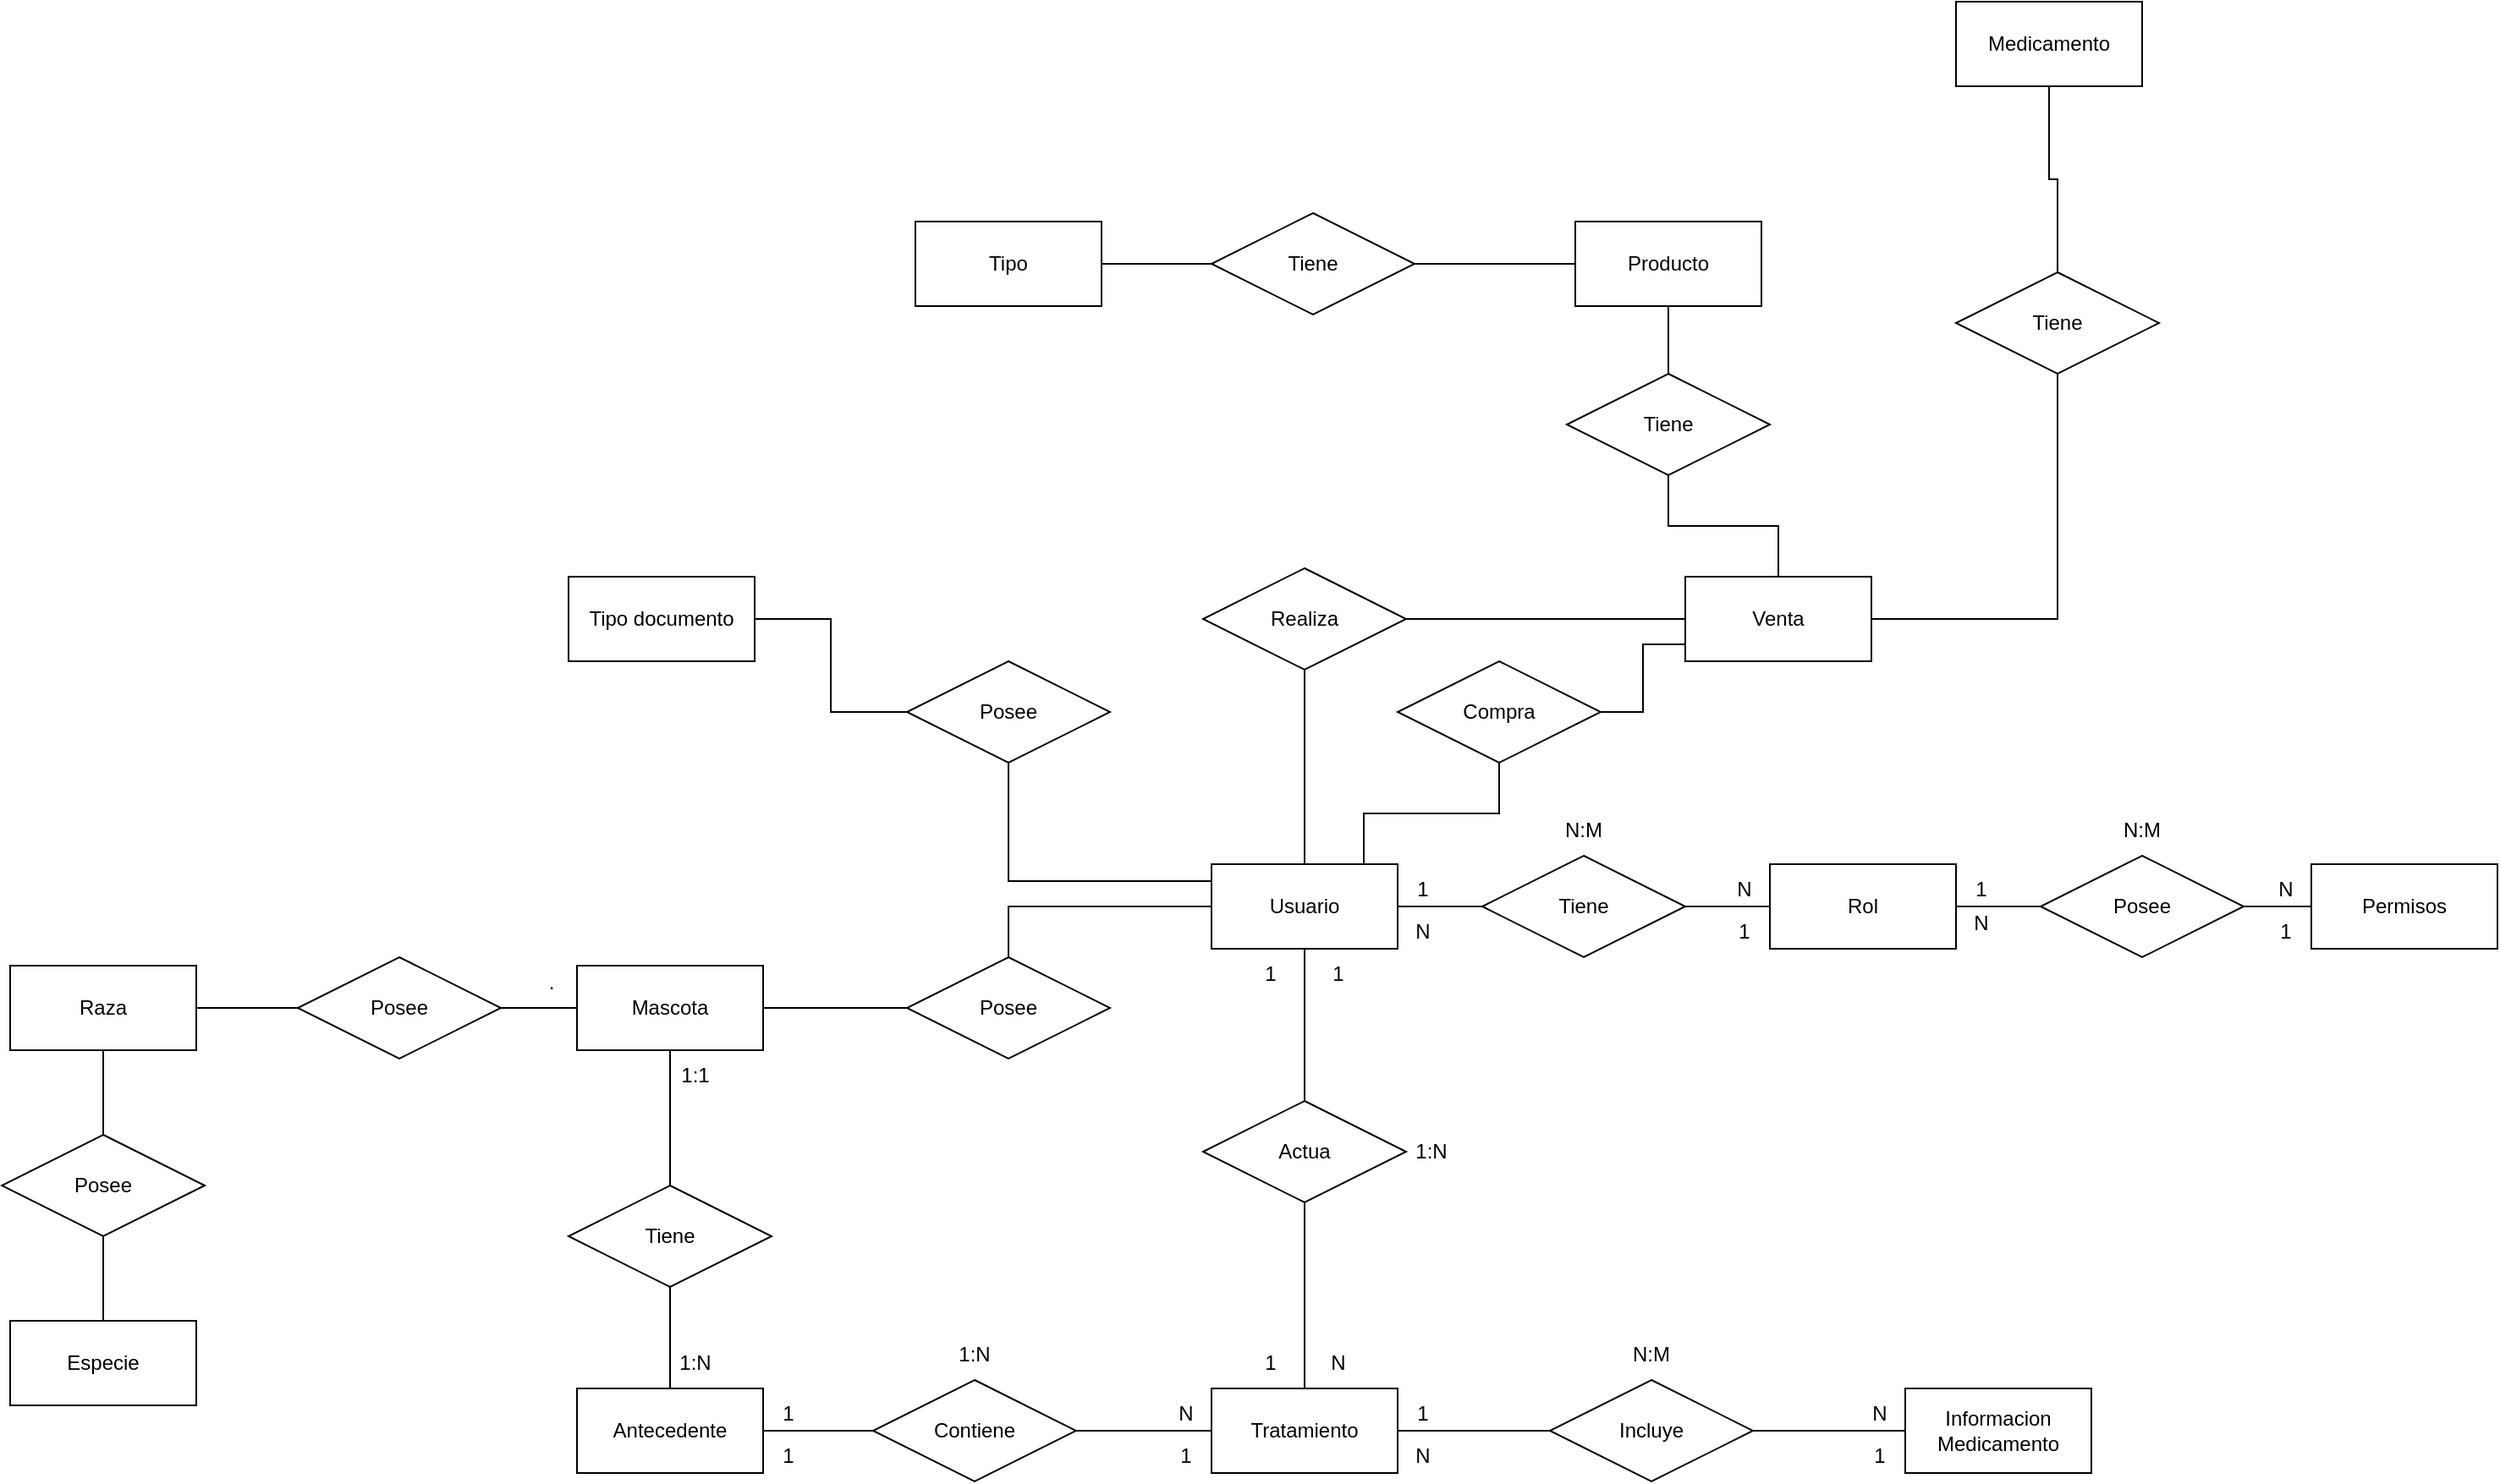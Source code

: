 <mxfile version="28.1.1">
  <diagram name="Página-1" id="5G2kjNnsktbM-zgSGdSU">
    <mxGraphModel dx="2002" dy="1856" grid="1" gridSize="10" guides="1" tooltips="1" connect="1" arrows="1" fold="1" page="1" pageScale="1" pageWidth="827" pageHeight="1169" math="0" shadow="0">
      <root>
        <mxCell id="0" />
        <mxCell id="1" parent="0" />
        <mxCell id="qp_JkodCqPg50iR1KAxC-13" style="edgeStyle=orthogonalEdgeStyle;rounded=0;orthogonalLoop=1;jettySize=auto;html=1;entryX=0;entryY=0.5;entryDx=0;entryDy=0;endArrow=none;endFill=0;" parent="1" source="qp_JkodCqPg50iR1KAxC-1" target="qp_JkodCqPg50iR1KAxC-10" edge="1">
          <mxGeometry relative="1" as="geometry" />
        </mxCell>
        <mxCell id="qp_JkodCqPg50iR1KAxC-33" value="" style="edgeStyle=orthogonalEdgeStyle;rounded=0;orthogonalLoop=1;jettySize=auto;html=1;endArrow=none;endFill=0;" parent="1" source="qp_JkodCqPg50iR1KAxC-1" target="qp_JkodCqPg50iR1KAxC-32" edge="1">
          <mxGeometry relative="1" as="geometry" />
        </mxCell>
        <mxCell id="qp_JkodCqPg50iR1KAxC-42" style="edgeStyle=orthogonalEdgeStyle;rounded=0;orthogonalLoop=1;jettySize=auto;html=1;endArrow=none;endFill=0;" parent="1" source="qp_JkodCqPg50iR1KAxC-1" target="qp_JkodCqPg50iR1KAxC-35" edge="1">
          <mxGeometry relative="1" as="geometry">
            <Array as="points">
              <mxPoint x="-70" y="180" />
            </Array>
          </mxGeometry>
        </mxCell>
        <mxCell id="qp_JkodCqPg50iR1KAxC-44" style="edgeStyle=orthogonalEdgeStyle;rounded=0;orthogonalLoop=1;jettySize=auto;html=1;endArrow=none;endFill=0;" parent="1" source="qp_JkodCqPg50iR1KAxC-1" target="qp_JkodCqPg50iR1KAxC-41" edge="1">
          <mxGeometry relative="1" as="geometry" />
        </mxCell>
        <mxCell id="qp_JkodCqPg50iR1KAxC-60" style="edgeStyle=orthogonalEdgeStyle;rounded=0;orthogonalLoop=1;jettySize=auto;html=1;endArrow=none;endFill=0;" parent="1" source="qp_JkodCqPg50iR1KAxC-1" target="qp_JkodCqPg50iR1KAxC-58" edge="1">
          <mxGeometry relative="1" as="geometry" />
        </mxCell>
        <mxCell id="qp_JkodCqPg50iR1KAxC-1" value="Usuario" style="html=1;whiteSpace=wrap;" parent="1" vertex="1">
          <mxGeometry x="50" y="170" width="110" height="50" as="geometry" />
        </mxCell>
        <mxCell id="qp_JkodCqPg50iR1KAxC-15" style="edgeStyle=orthogonalEdgeStyle;rounded=0;orthogonalLoop=1;jettySize=auto;html=1;entryX=0;entryY=0.5;entryDx=0;entryDy=0;endArrow=none;endFill=0;" parent="1" source="qp_JkodCqPg50iR1KAxC-2" target="qp_JkodCqPg50iR1KAxC-11" edge="1">
          <mxGeometry relative="1" as="geometry" />
        </mxCell>
        <mxCell id="qp_JkodCqPg50iR1KAxC-2" value="&lt;div&gt;Rol&lt;/div&gt;" style="html=1;whiteSpace=wrap;" parent="1" vertex="1">
          <mxGeometry x="380" y="170" width="110" height="50" as="geometry" />
        </mxCell>
        <mxCell id="qp_JkodCqPg50iR1KAxC-3" value="&lt;div&gt;Permisos&lt;/div&gt;" style="html=1;whiteSpace=wrap;" parent="1" vertex="1">
          <mxGeometry x="700" y="170" width="110" height="50" as="geometry" />
        </mxCell>
        <mxCell id="qp_JkodCqPg50iR1KAxC-5" value="Tipo documento" style="html=1;whiteSpace=wrap;" parent="1" vertex="1">
          <mxGeometry x="-330" width="110" height="50" as="geometry" />
        </mxCell>
        <mxCell id="qp_JkodCqPg50iR1KAxC-18" style="edgeStyle=orthogonalEdgeStyle;rounded=0;orthogonalLoop=1;jettySize=auto;html=1;endArrow=none;endFill=0;" parent="1" source="qp_JkodCqPg50iR1KAxC-6" target="qp_JkodCqPg50iR1KAxC-23" edge="1">
          <mxGeometry relative="1" as="geometry">
            <mxPoint x="210" y="380" as="targetPoint" />
          </mxGeometry>
        </mxCell>
        <mxCell id="qp_JkodCqPg50iR1KAxC-62" style="edgeStyle=orthogonalEdgeStyle;rounded=0;orthogonalLoop=1;jettySize=auto;html=1;endArrow=none;endFill=0;" parent="1" source="qp_JkodCqPg50iR1KAxC-6" target="qp_JkodCqPg50iR1KAxC-53" edge="1">
          <mxGeometry relative="1" as="geometry" />
        </mxCell>
        <mxCell id="qp_JkodCqPg50iR1KAxC-6" value="&lt;div&gt;Mascota&lt;/div&gt;" style="html=1;whiteSpace=wrap;" parent="1" vertex="1">
          <mxGeometry x="-325" y="230" width="110" height="50" as="geometry" />
        </mxCell>
        <mxCell id="qp_JkodCqPg50iR1KAxC-28" value="" style="edgeStyle=orthogonalEdgeStyle;rounded=0;orthogonalLoop=1;jettySize=auto;html=1;endArrow=none;endFill=0;" parent="1" source="qp_JkodCqPg50iR1KAxC-8" target="qp_JkodCqPg50iR1KAxC-27" edge="1">
          <mxGeometry relative="1" as="geometry" />
        </mxCell>
        <mxCell id="qp_JkodCqPg50iR1KAxC-8" value="Tratamiento" style="html=1;whiteSpace=wrap;" parent="1" vertex="1">
          <mxGeometry x="50" y="480" width="110" height="50" as="geometry" />
        </mxCell>
        <mxCell id="qp_JkodCqPg50iR1KAxC-9" value="Informacion Medicamento" style="html=1;whiteSpace=wrap;" parent="1" vertex="1">
          <mxGeometry x="460" y="480" width="110" height="50" as="geometry" />
        </mxCell>
        <mxCell id="qp_JkodCqPg50iR1KAxC-14" style="edgeStyle=orthogonalEdgeStyle;rounded=0;orthogonalLoop=1;jettySize=auto;html=1;endArrow=none;endFill=0;" parent="1" source="qp_JkodCqPg50iR1KAxC-10" target="qp_JkodCqPg50iR1KAxC-2" edge="1">
          <mxGeometry relative="1" as="geometry" />
        </mxCell>
        <mxCell id="qp_JkodCqPg50iR1KAxC-10" value="Tiene" style="shape=rhombus;perimeter=rhombusPerimeter;whiteSpace=wrap;html=1;align=center;" parent="1" vertex="1">
          <mxGeometry x="210" y="165" width="120" height="60" as="geometry" />
        </mxCell>
        <mxCell id="qp_JkodCqPg50iR1KAxC-16" value="" style="edgeStyle=orthogonalEdgeStyle;rounded=0;orthogonalLoop=1;jettySize=auto;html=1;endArrow=none;endFill=0;" parent="1" source="qp_JkodCqPg50iR1KAxC-11" target="qp_JkodCqPg50iR1KAxC-3" edge="1">
          <mxGeometry relative="1" as="geometry" />
        </mxCell>
        <mxCell id="qp_JkodCqPg50iR1KAxC-11" value="Posee" style="shape=rhombus;perimeter=rhombusPerimeter;whiteSpace=wrap;html=1;align=center;" parent="1" vertex="1">
          <mxGeometry x="540" y="165" width="120" height="60" as="geometry" />
        </mxCell>
        <mxCell id="qp_JkodCqPg50iR1KAxC-21" value="" style="edgeStyle=orthogonalEdgeStyle;rounded=0;orthogonalLoop=1;jettySize=auto;html=1;endArrow=none;endFill=0;" parent="1" source="qp_JkodCqPg50iR1KAxC-25" target="qp_JkodCqPg50iR1KAxC-7" edge="1">
          <mxGeometry relative="1" as="geometry">
            <mxPoint x="540" y="400" as="sourcePoint" />
            <mxPoint x="385" y="530" as="targetPoint" />
          </mxGeometry>
        </mxCell>
        <mxCell id="qp_JkodCqPg50iR1KAxC-7" value="Antecedente" style="html=1;whiteSpace=wrap;" parent="1" vertex="1">
          <mxGeometry x="-325" y="480" width="110" height="50" as="geometry" />
        </mxCell>
        <mxCell id="qp_JkodCqPg50iR1KAxC-23" value="Tiene" style="shape=rhombus;perimeter=rhombusPerimeter;whiteSpace=wrap;html=1;align=center;" parent="1" vertex="1">
          <mxGeometry x="-330" y="360" width="120" height="60" as="geometry" />
        </mxCell>
        <mxCell id="qp_JkodCqPg50iR1KAxC-24" style="edgeStyle=orthogonalEdgeStyle;rounded=0;orthogonalLoop=1;jettySize=auto;html=1;endArrow=none;endFill=0;" parent="1" source="qp_JkodCqPg50iR1KAxC-23" target="qp_JkodCqPg50iR1KAxC-7" edge="1">
          <mxGeometry relative="1" as="geometry">
            <mxPoint x="380" y="320" as="sourcePoint" />
            <mxPoint x="330" y="440" as="targetPoint" />
          </mxGeometry>
        </mxCell>
        <mxCell id="qp_JkodCqPg50iR1KAxC-26" value="" style="edgeStyle=orthogonalEdgeStyle;rounded=0;orthogonalLoop=1;jettySize=auto;html=1;endArrow=none;endFill=0;" parent="1" source="qp_JkodCqPg50iR1KAxC-25" target="qp_JkodCqPg50iR1KAxC-8" edge="1">
          <mxGeometry relative="1" as="geometry" />
        </mxCell>
        <mxCell id="qp_JkodCqPg50iR1KAxC-25" value="Contiene" style="shape=rhombus;perimeter=rhombusPerimeter;whiteSpace=wrap;html=1;align=center;" parent="1" vertex="1">
          <mxGeometry x="-150" y="475" width="120" height="60" as="geometry" />
        </mxCell>
        <mxCell id="qp_JkodCqPg50iR1KAxC-29" value="" style="edgeStyle=orthogonalEdgeStyle;rounded=0;orthogonalLoop=1;jettySize=auto;html=1;endArrow=none;endFill=0;" parent="1" source="qp_JkodCqPg50iR1KAxC-27" target="qp_JkodCqPg50iR1KAxC-9" edge="1">
          <mxGeometry relative="1" as="geometry" />
        </mxCell>
        <mxCell id="qp_JkodCqPg50iR1KAxC-27" value="Incluye" style="shape=rhombus;perimeter=rhombusPerimeter;whiteSpace=wrap;html=1;align=center;" parent="1" vertex="1">
          <mxGeometry x="250" y="475" width="120" height="60" as="geometry" />
        </mxCell>
        <mxCell id="qp_JkodCqPg50iR1KAxC-34" style="edgeStyle=orthogonalEdgeStyle;rounded=0;orthogonalLoop=1;jettySize=auto;html=1;endArrow=none;endFill=0;" parent="1" source="qp_JkodCqPg50iR1KAxC-32" target="qp_JkodCqPg50iR1KAxC-8" edge="1">
          <mxGeometry relative="1" as="geometry" />
        </mxCell>
        <mxCell id="qp_JkodCqPg50iR1KAxC-32" value="Actua" style="shape=rhombus;perimeter=rhombusPerimeter;whiteSpace=wrap;html=1;align=center;" parent="1" vertex="1">
          <mxGeometry x="45" y="310" width="120" height="60" as="geometry" />
        </mxCell>
        <mxCell id="qp_JkodCqPg50iR1KAxC-43" value="" style="edgeStyle=orthogonalEdgeStyle;rounded=0;orthogonalLoop=1;jettySize=auto;html=1;endArrow=none;endFill=0;" parent="1" source="qp_JkodCqPg50iR1KAxC-35" target="qp_JkodCqPg50iR1KAxC-5" edge="1">
          <mxGeometry relative="1" as="geometry" />
        </mxCell>
        <mxCell id="qp_JkodCqPg50iR1KAxC-35" value="Posee" style="shape=rhombus;perimeter=rhombusPerimeter;whiteSpace=wrap;html=1;align=center;" parent="1" vertex="1">
          <mxGeometry x="-130" y="50" width="120" height="60" as="geometry" />
        </mxCell>
        <mxCell id="qp_JkodCqPg50iR1KAxC-47" style="edgeStyle=orthogonalEdgeStyle;rounded=0;orthogonalLoop=1;jettySize=auto;html=1;endArrow=none;endFill=0;" parent="1" source="qp_JkodCqPg50iR1KAxC-36" target="qp_JkodCqPg50iR1KAxC-40" edge="1">
          <mxGeometry relative="1" as="geometry" />
        </mxCell>
        <mxCell id="qp_JkodCqPg50iR1KAxC-48" style="edgeStyle=orthogonalEdgeStyle;rounded=0;orthogonalLoop=1;jettySize=auto;html=1;endArrow=none;endFill=0;" parent="1" source="qp_JkodCqPg50iR1KAxC-36" target="qp_JkodCqPg50iR1KAxC-46" edge="1">
          <mxGeometry relative="1" as="geometry" />
        </mxCell>
        <mxCell id="ASEv6_CXKGMXaSiqvc_h-2" style="edgeStyle=orthogonalEdgeStyle;rounded=0;orthogonalLoop=1;jettySize=auto;html=1;endArrow=none;endFill=0;" edge="1" parent="1" source="qp_JkodCqPg50iR1KAxC-36" target="ASEv6_CXKGMXaSiqvc_h-1">
          <mxGeometry relative="1" as="geometry">
            <Array as="points">
              <mxPoint x="305" y="40" />
              <mxPoint x="305" y="80" />
            </Array>
          </mxGeometry>
        </mxCell>
        <mxCell id="qp_JkodCqPg50iR1KAxC-36" value="Venta" style="html=1;whiteSpace=wrap;" parent="1" vertex="1">
          <mxGeometry x="330" width="110" height="50" as="geometry" />
        </mxCell>
        <mxCell id="qp_JkodCqPg50iR1KAxC-66" style="edgeStyle=orthogonalEdgeStyle;rounded=0;orthogonalLoop=1;jettySize=auto;html=1;endArrow=none;endFill=0;" parent="1" source="qp_JkodCqPg50iR1KAxC-37" target="qp_JkodCqPg50iR1KAxC-65" edge="1">
          <mxGeometry relative="1" as="geometry" />
        </mxCell>
        <mxCell id="qp_JkodCqPg50iR1KAxC-37" value="&lt;div&gt;Producto&lt;/div&gt;" style="html=1;whiteSpace=wrap;" parent="1" vertex="1">
          <mxGeometry x="265" y="-210" width="110" height="50" as="geometry" />
        </mxCell>
        <mxCell id="qp_JkodCqPg50iR1KAxC-39" value="Medicamento" style="html=1;whiteSpace=wrap;" parent="1" vertex="1">
          <mxGeometry x="490" y="-340" width="110" height="50" as="geometry" />
        </mxCell>
        <mxCell id="qp_JkodCqPg50iR1KAxC-49" style="edgeStyle=orthogonalEdgeStyle;rounded=0;orthogonalLoop=1;jettySize=auto;html=1;endArrow=none;endFill=0;" parent="1" source="qp_JkodCqPg50iR1KAxC-40" target="qp_JkodCqPg50iR1KAxC-37" edge="1">
          <mxGeometry relative="1" as="geometry" />
        </mxCell>
        <mxCell id="qp_JkodCqPg50iR1KAxC-40" value="Tiene" style="shape=rhombus;perimeter=rhombusPerimeter;whiteSpace=wrap;html=1;align=center;" parent="1" vertex="1">
          <mxGeometry x="260" y="-120" width="120" height="60" as="geometry" />
        </mxCell>
        <mxCell id="qp_JkodCqPg50iR1KAxC-45" style="edgeStyle=orthogonalEdgeStyle;rounded=0;orthogonalLoop=1;jettySize=auto;html=1;endArrow=none;endFill=0;" parent="1" source="qp_JkodCqPg50iR1KAxC-41" target="qp_JkodCqPg50iR1KAxC-36" edge="1">
          <mxGeometry relative="1" as="geometry" />
        </mxCell>
        <mxCell id="qp_JkodCqPg50iR1KAxC-41" value="Realiza" style="shape=rhombus;perimeter=rhombusPerimeter;whiteSpace=wrap;html=1;align=center;" parent="1" vertex="1">
          <mxGeometry x="45" y="-5" width="120" height="60" as="geometry" />
        </mxCell>
        <mxCell id="qp_JkodCqPg50iR1KAxC-50" style="edgeStyle=orthogonalEdgeStyle;rounded=0;orthogonalLoop=1;jettySize=auto;html=1;endArrow=none;endFill=0;" parent="1" source="qp_JkodCqPg50iR1KAxC-46" target="qp_JkodCqPg50iR1KAxC-39" edge="1">
          <mxGeometry relative="1" as="geometry" />
        </mxCell>
        <mxCell id="qp_JkodCqPg50iR1KAxC-46" value="Tiene" style="shape=rhombus;perimeter=rhombusPerimeter;whiteSpace=wrap;html=1;align=center;" parent="1" vertex="1">
          <mxGeometry x="490" y="-180" width="120" height="60" as="geometry" />
        </mxCell>
        <mxCell id="qp_JkodCqPg50iR1KAxC-56" style="edgeStyle=orthogonalEdgeStyle;rounded=0;orthogonalLoop=1;jettySize=auto;html=1;endArrow=none;endFill=0;" parent="1" source="qp_JkodCqPg50iR1KAxC-51" target="qp_JkodCqPg50iR1KAxC-54" edge="1">
          <mxGeometry relative="1" as="geometry" />
        </mxCell>
        <mxCell id="qp_JkodCqPg50iR1KAxC-51" value="Raza" style="html=1;whiteSpace=wrap;" parent="1" vertex="1">
          <mxGeometry x="-660" y="230" width="110" height="50" as="geometry" />
        </mxCell>
        <mxCell id="qp_JkodCqPg50iR1KAxC-52" value="Especie" style="html=1;whiteSpace=wrap;" parent="1" vertex="1">
          <mxGeometry x="-660" y="440" width="110" height="50" as="geometry" />
        </mxCell>
        <mxCell id="qp_JkodCqPg50iR1KAxC-63" style="edgeStyle=orthogonalEdgeStyle;rounded=0;orthogonalLoop=1;jettySize=auto;html=1;endArrow=none;endFill=0;" parent="1" source="qp_JkodCqPg50iR1KAxC-53" target="qp_JkodCqPg50iR1KAxC-51" edge="1">
          <mxGeometry relative="1" as="geometry" />
        </mxCell>
        <mxCell id="qp_JkodCqPg50iR1KAxC-53" value="Posee" style="shape=rhombus;perimeter=rhombusPerimeter;whiteSpace=wrap;html=1;align=center;" parent="1" vertex="1">
          <mxGeometry x="-490" y="225" width="120" height="60" as="geometry" />
        </mxCell>
        <mxCell id="qp_JkodCqPg50iR1KAxC-57" style="edgeStyle=orthogonalEdgeStyle;rounded=0;orthogonalLoop=1;jettySize=auto;html=1;endArrow=none;endFill=0;" parent="1" source="qp_JkodCqPg50iR1KAxC-54" target="qp_JkodCqPg50iR1KAxC-52" edge="1">
          <mxGeometry relative="1" as="geometry" />
        </mxCell>
        <mxCell id="qp_JkodCqPg50iR1KAxC-54" value="Posee" style="shape=rhombus;perimeter=rhombusPerimeter;whiteSpace=wrap;html=1;align=center;" parent="1" vertex="1">
          <mxGeometry x="-665" y="330" width="120" height="60" as="geometry" />
        </mxCell>
        <mxCell id="qp_JkodCqPg50iR1KAxC-61" style="edgeStyle=orthogonalEdgeStyle;rounded=0;orthogonalLoop=1;jettySize=auto;html=1;endArrow=none;endFill=0;" parent="1" source="qp_JkodCqPg50iR1KAxC-58" target="qp_JkodCqPg50iR1KAxC-6" edge="1">
          <mxGeometry relative="1" as="geometry" />
        </mxCell>
        <mxCell id="qp_JkodCqPg50iR1KAxC-58" value="Posee" style="shape=rhombus;perimeter=rhombusPerimeter;whiteSpace=wrap;html=1;align=center;" parent="1" vertex="1">
          <mxGeometry x="-130" y="225" width="120" height="60" as="geometry" />
        </mxCell>
        <mxCell id="qp_JkodCqPg50iR1KAxC-64" value="Tipo" style="html=1;whiteSpace=wrap;" parent="1" vertex="1">
          <mxGeometry x="-125" y="-210" width="110" height="50" as="geometry" />
        </mxCell>
        <mxCell id="qp_JkodCqPg50iR1KAxC-67" style="edgeStyle=orthogonalEdgeStyle;rounded=0;orthogonalLoop=1;jettySize=auto;html=1;endArrow=none;endFill=0;" parent="1" source="qp_JkodCqPg50iR1KAxC-65" target="qp_JkodCqPg50iR1KAxC-64" edge="1">
          <mxGeometry relative="1" as="geometry" />
        </mxCell>
        <mxCell id="qp_JkodCqPg50iR1KAxC-65" value="Tiene" style="shape=rhombus;perimeter=rhombusPerimeter;whiteSpace=wrap;html=1;align=center;" parent="1" vertex="1">
          <mxGeometry x="50" y="-215" width="120" height="60" as="geometry" />
        </mxCell>
        <mxCell id="qp_JkodCqPg50iR1KAxC-68" value="1" style="text;html=1;align=center;verticalAlign=middle;whiteSpace=wrap;rounded=0;" parent="1" vertex="1">
          <mxGeometry x="160" y="170" width="30" height="30" as="geometry" />
        </mxCell>
        <mxCell id="qp_JkodCqPg50iR1KAxC-69" value="N:M" style="text;html=1;align=center;verticalAlign=middle;whiteSpace=wrap;rounded=0;" parent="1" vertex="1">
          <mxGeometry x="255" y="135" width="30" height="30" as="geometry" />
        </mxCell>
        <mxCell id="qp_JkodCqPg50iR1KAxC-70" value="N" style="text;html=1;align=center;verticalAlign=middle;whiteSpace=wrap;rounded=0;" parent="1" vertex="1">
          <mxGeometry x="350" y="170" width="30" height="30" as="geometry" />
        </mxCell>
        <mxCell id="qp_JkodCqPg50iR1KAxC-71" value="&lt;div&gt;1&lt;/div&gt;" style="text;html=1;align=center;verticalAlign=middle;whiteSpace=wrap;rounded=0;" parent="1" vertex="1">
          <mxGeometry x="490" y="170" width="30" height="30" as="geometry" />
        </mxCell>
        <mxCell id="qp_JkodCqPg50iR1KAxC-72" value="N" style="text;html=1;align=center;verticalAlign=middle;whiteSpace=wrap;rounded=0;" parent="1" vertex="1">
          <mxGeometry x="670" y="170" width="30" height="30" as="geometry" />
        </mxCell>
        <mxCell id="qp_JkodCqPg50iR1KAxC-73" value="N:M" style="text;html=1;align=center;verticalAlign=middle;whiteSpace=wrap;rounded=0;" parent="1" vertex="1">
          <mxGeometry x="585" y="135" width="30" height="30" as="geometry" />
        </mxCell>
        <mxCell id="qp_JkodCqPg50iR1KAxC-74" value="1" style="text;html=1;align=center;verticalAlign=middle;whiteSpace=wrap;rounded=0;" parent="1" vertex="1">
          <mxGeometry x="110" y="220" width="30" height="30" as="geometry" />
        </mxCell>
        <mxCell id="qp_JkodCqPg50iR1KAxC-75" value="N" style="text;html=1;align=center;verticalAlign=middle;whiteSpace=wrap;rounded=0;" parent="1" vertex="1">
          <mxGeometry x="110" y="450" width="30" height="30" as="geometry" />
        </mxCell>
        <mxCell id="qp_JkodCqPg50iR1KAxC-76" value="1:N" style="text;html=1;align=center;verticalAlign=middle;whiteSpace=wrap;rounded=0;" parent="1" vertex="1">
          <mxGeometry x="165" y="325" width="30" height="30" as="geometry" />
        </mxCell>
        <mxCell id="qp_JkodCqPg50iR1KAxC-77" value="1" style="text;html=1;align=center;verticalAlign=middle;whiteSpace=wrap;rounded=0;" parent="1" vertex="1">
          <mxGeometry x="160" y="480" width="30" height="30" as="geometry" />
        </mxCell>
        <mxCell id="qp_JkodCqPg50iR1KAxC-78" value="N" style="text;html=1;align=center;verticalAlign=middle;whiteSpace=wrap;rounded=0;" parent="1" vertex="1">
          <mxGeometry x="430" y="480" width="30" height="30" as="geometry" />
        </mxCell>
        <mxCell id="qp_JkodCqPg50iR1KAxC-79" value="N:M" style="text;html=1;align=center;verticalAlign=middle;whiteSpace=wrap;rounded=0;" parent="1" vertex="1">
          <mxGeometry x="295" y="445" width="30" height="30" as="geometry" />
        </mxCell>
        <mxCell id="qp_JkodCqPg50iR1KAxC-80" value="1" style="text;html=1;align=center;verticalAlign=middle;whiteSpace=wrap;rounded=0;" parent="1" vertex="1">
          <mxGeometry x="-215" y="480" width="30" height="30" as="geometry" />
        </mxCell>
        <mxCell id="qp_JkodCqPg50iR1KAxC-81" value="N" style="text;html=1;align=center;verticalAlign=middle;whiteSpace=wrap;rounded=0;" parent="1" vertex="1">
          <mxGeometry x="20" y="480" width="30" height="30" as="geometry" />
        </mxCell>
        <mxCell id="qp_JkodCqPg50iR1KAxC-82" value="1:N" style="text;html=1;align=center;verticalAlign=middle;whiteSpace=wrap;rounded=0;" parent="1" vertex="1">
          <mxGeometry x="-105" y="445" width="30" height="30" as="geometry" />
        </mxCell>
        <mxCell id="qp_JkodCqPg50iR1KAxC-83" value="1:1" style="text;html=1;align=center;verticalAlign=middle;whiteSpace=wrap;rounded=0;" parent="1" vertex="1">
          <mxGeometry x="-270" y="280" width="30" height="30" as="geometry" />
        </mxCell>
        <mxCell id="qp_JkodCqPg50iR1KAxC-86" value="1:N" style="text;html=1;align=center;verticalAlign=middle;whiteSpace=wrap;rounded=0;" parent="1" vertex="1">
          <mxGeometry x="-270" y="450" width="30" height="30" as="geometry" />
        </mxCell>
        <mxCell id="qp_JkodCqPg50iR1KAxC-87" value="." style="text;html=1;align=center;verticalAlign=middle;whiteSpace=wrap;rounded=0;" parent="1" vertex="1">
          <mxGeometry x="-355" y="225" width="30" height="30" as="geometry" />
        </mxCell>
        <mxCell id="qp_JkodCqPg50iR1KAxC-93" value="N" style="text;html=1;align=center;verticalAlign=middle;whiteSpace=wrap;rounded=0;" parent="1" vertex="1">
          <mxGeometry x="490" y="190" width="30" height="30" as="geometry" />
        </mxCell>
        <mxCell id="qp_JkodCqPg50iR1KAxC-94" value="1" style="text;html=1;align=center;verticalAlign=middle;whiteSpace=wrap;rounded=0;" parent="1" vertex="1">
          <mxGeometry x="670" y="195" width="30" height="30" as="geometry" />
        </mxCell>
        <mxCell id="RIdISjpA7_vfpAswsS15-1" value="N" style="text;html=1;align=center;verticalAlign=middle;whiteSpace=wrap;rounded=0;" parent="1" vertex="1">
          <mxGeometry x="160" y="195" width="30" height="30" as="geometry" />
        </mxCell>
        <mxCell id="RIdISjpA7_vfpAswsS15-2" value="1" style="text;html=1;align=center;verticalAlign=middle;whiteSpace=wrap;rounded=0;" parent="1" vertex="1">
          <mxGeometry x="350" y="195" width="30" height="30" as="geometry" />
        </mxCell>
        <mxCell id="RIdISjpA7_vfpAswsS15-4" value="1" style="text;html=1;align=center;verticalAlign=middle;whiteSpace=wrap;rounded=0;" parent="1" vertex="1">
          <mxGeometry x="70" y="220" width="30" height="30" as="geometry" />
        </mxCell>
        <mxCell id="RIdISjpA7_vfpAswsS15-5" value="1" style="text;html=1;align=center;verticalAlign=middle;whiteSpace=wrap;rounded=0;" parent="1" vertex="1">
          <mxGeometry x="70" y="450" width="30" height="30" as="geometry" />
        </mxCell>
        <mxCell id="RIdISjpA7_vfpAswsS15-6" value="N" style="text;html=1;align=center;verticalAlign=middle;whiteSpace=wrap;rounded=0;" parent="1" vertex="1">
          <mxGeometry x="160" y="505" width="30" height="30" as="geometry" />
        </mxCell>
        <mxCell id="RIdISjpA7_vfpAswsS15-7" value="1" style="text;html=1;align=center;verticalAlign=middle;whiteSpace=wrap;rounded=0;" parent="1" vertex="1">
          <mxGeometry x="430" y="505" width="30" height="30" as="geometry" />
        </mxCell>
        <mxCell id="RIdISjpA7_vfpAswsS15-9" value="1" style="text;html=1;align=center;verticalAlign=middle;whiteSpace=wrap;rounded=0;" parent="1" vertex="1">
          <mxGeometry x="20" y="505" width="30" height="30" as="geometry" />
        </mxCell>
        <mxCell id="RIdISjpA7_vfpAswsS15-10" value="1" style="text;html=1;align=center;verticalAlign=middle;whiteSpace=wrap;rounded=0;" parent="1" vertex="1">
          <mxGeometry x="-215" y="505" width="30" height="30" as="geometry" />
        </mxCell>
        <mxCell id="ASEv6_CXKGMXaSiqvc_h-3" style="edgeStyle=orthogonalEdgeStyle;rounded=0;orthogonalLoop=1;jettySize=auto;html=1;endArrow=none;endFill=0;" edge="1" parent="1" source="ASEv6_CXKGMXaSiqvc_h-1" target="qp_JkodCqPg50iR1KAxC-1">
          <mxGeometry relative="1" as="geometry">
            <Array as="points">
              <mxPoint x="220" y="140" />
              <mxPoint x="140" y="140" />
            </Array>
          </mxGeometry>
        </mxCell>
        <mxCell id="ASEv6_CXKGMXaSiqvc_h-1" value="Compra" style="shape=rhombus;perimeter=rhombusPerimeter;whiteSpace=wrap;html=1;align=center;" vertex="1" parent="1">
          <mxGeometry x="160" y="50" width="120" height="60" as="geometry" />
        </mxCell>
      </root>
    </mxGraphModel>
  </diagram>
</mxfile>
